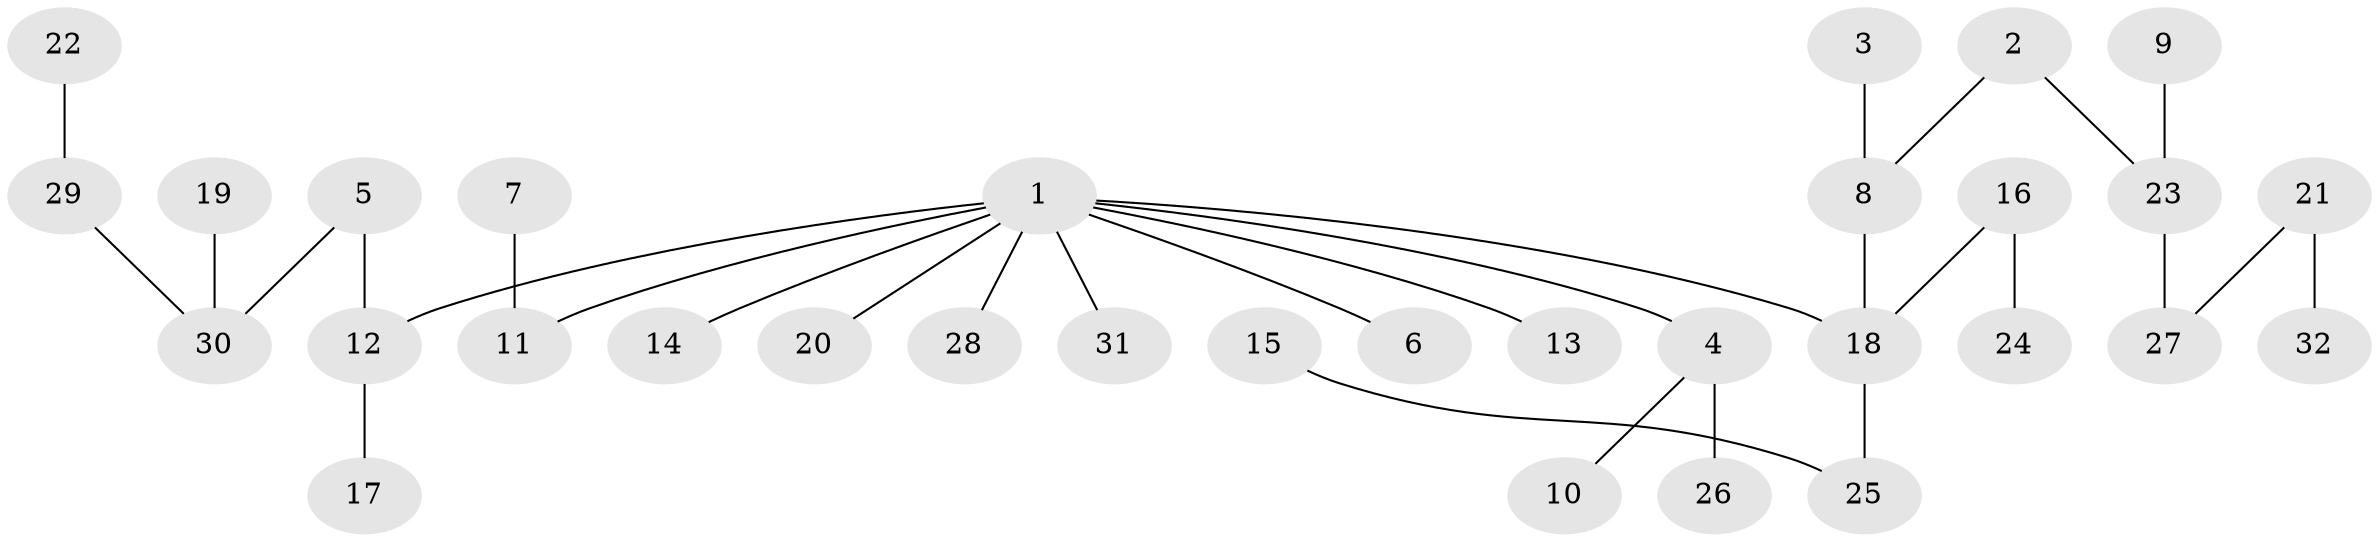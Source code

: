// original degree distribution, {3: 0.125, 8: 0.015625, 4: 0.09375, 5: 0.03125, 1: 0.53125, 2: 0.203125}
// Generated by graph-tools (version 1.1) at 2025/02/03/09/25 03:02:18]
// undirected, 32 vertices, 31 edges
graph export_dot {
graph [start="1"]
  node [color=gray90,style=filled];
  1;
  2;
  3;
  4;
  5;
  6;
  7;
  8;
  9;
  10;
  11;
  12;
  13;
  14;
  15;
  16;
  17;
  18;
  19;
  20;
  21;
  22;
  23;
  24;
  25;
  26;
  27;
  28;
  29;
  30;
  31;
  32;
  1 -- 4 [weight=1.0];
  1 -- 6 [weight=1.0];
  1 -- 11 [weight=1.0];
  1 -- 12 [weight=1.0];
  1 -- 13 [weight=1.0];
  1 -- 14 [weight=1.0];
  1 -- 18 [weight=1.0];
  1 -- 20 [weight=1.0];
  1 -- 28 [weight=1.0];
  1 -- 31 [weight=1.0];
  2 -- 8 [weight=1.0];
  2 -- 23 [weight=1.0];
  3 -- 8 [weight=1.0];
  4 -- 10 [weight=1.0];
  4 -- 26 [weight=1.0];
  5 -- 12 [weight=1.0];
  5 -- 30 [weight=1.0];
  7 -- 11 [weight=1.0];
  8 -- 18 [weight=1.0];
  9 -- 23 [weight=1.0];
  12 -- 17 [weight=1.0];
  15 -- 25 [weight=1.0];
  16 -- 18 [weight=1.0];
  16 -- 24 [weight=1.0];
  18 -- 25 [weight=1.0];
  19 -- 30 [weight=1.0];
  21 -- 27 [weight=1.0];
  21 -- 32 [weight=1.0];
  22 -- 29 [weight=1.0];
  23 -- 27 [weight=1.0];
  29 -- 30 [weight=1.0];
}
